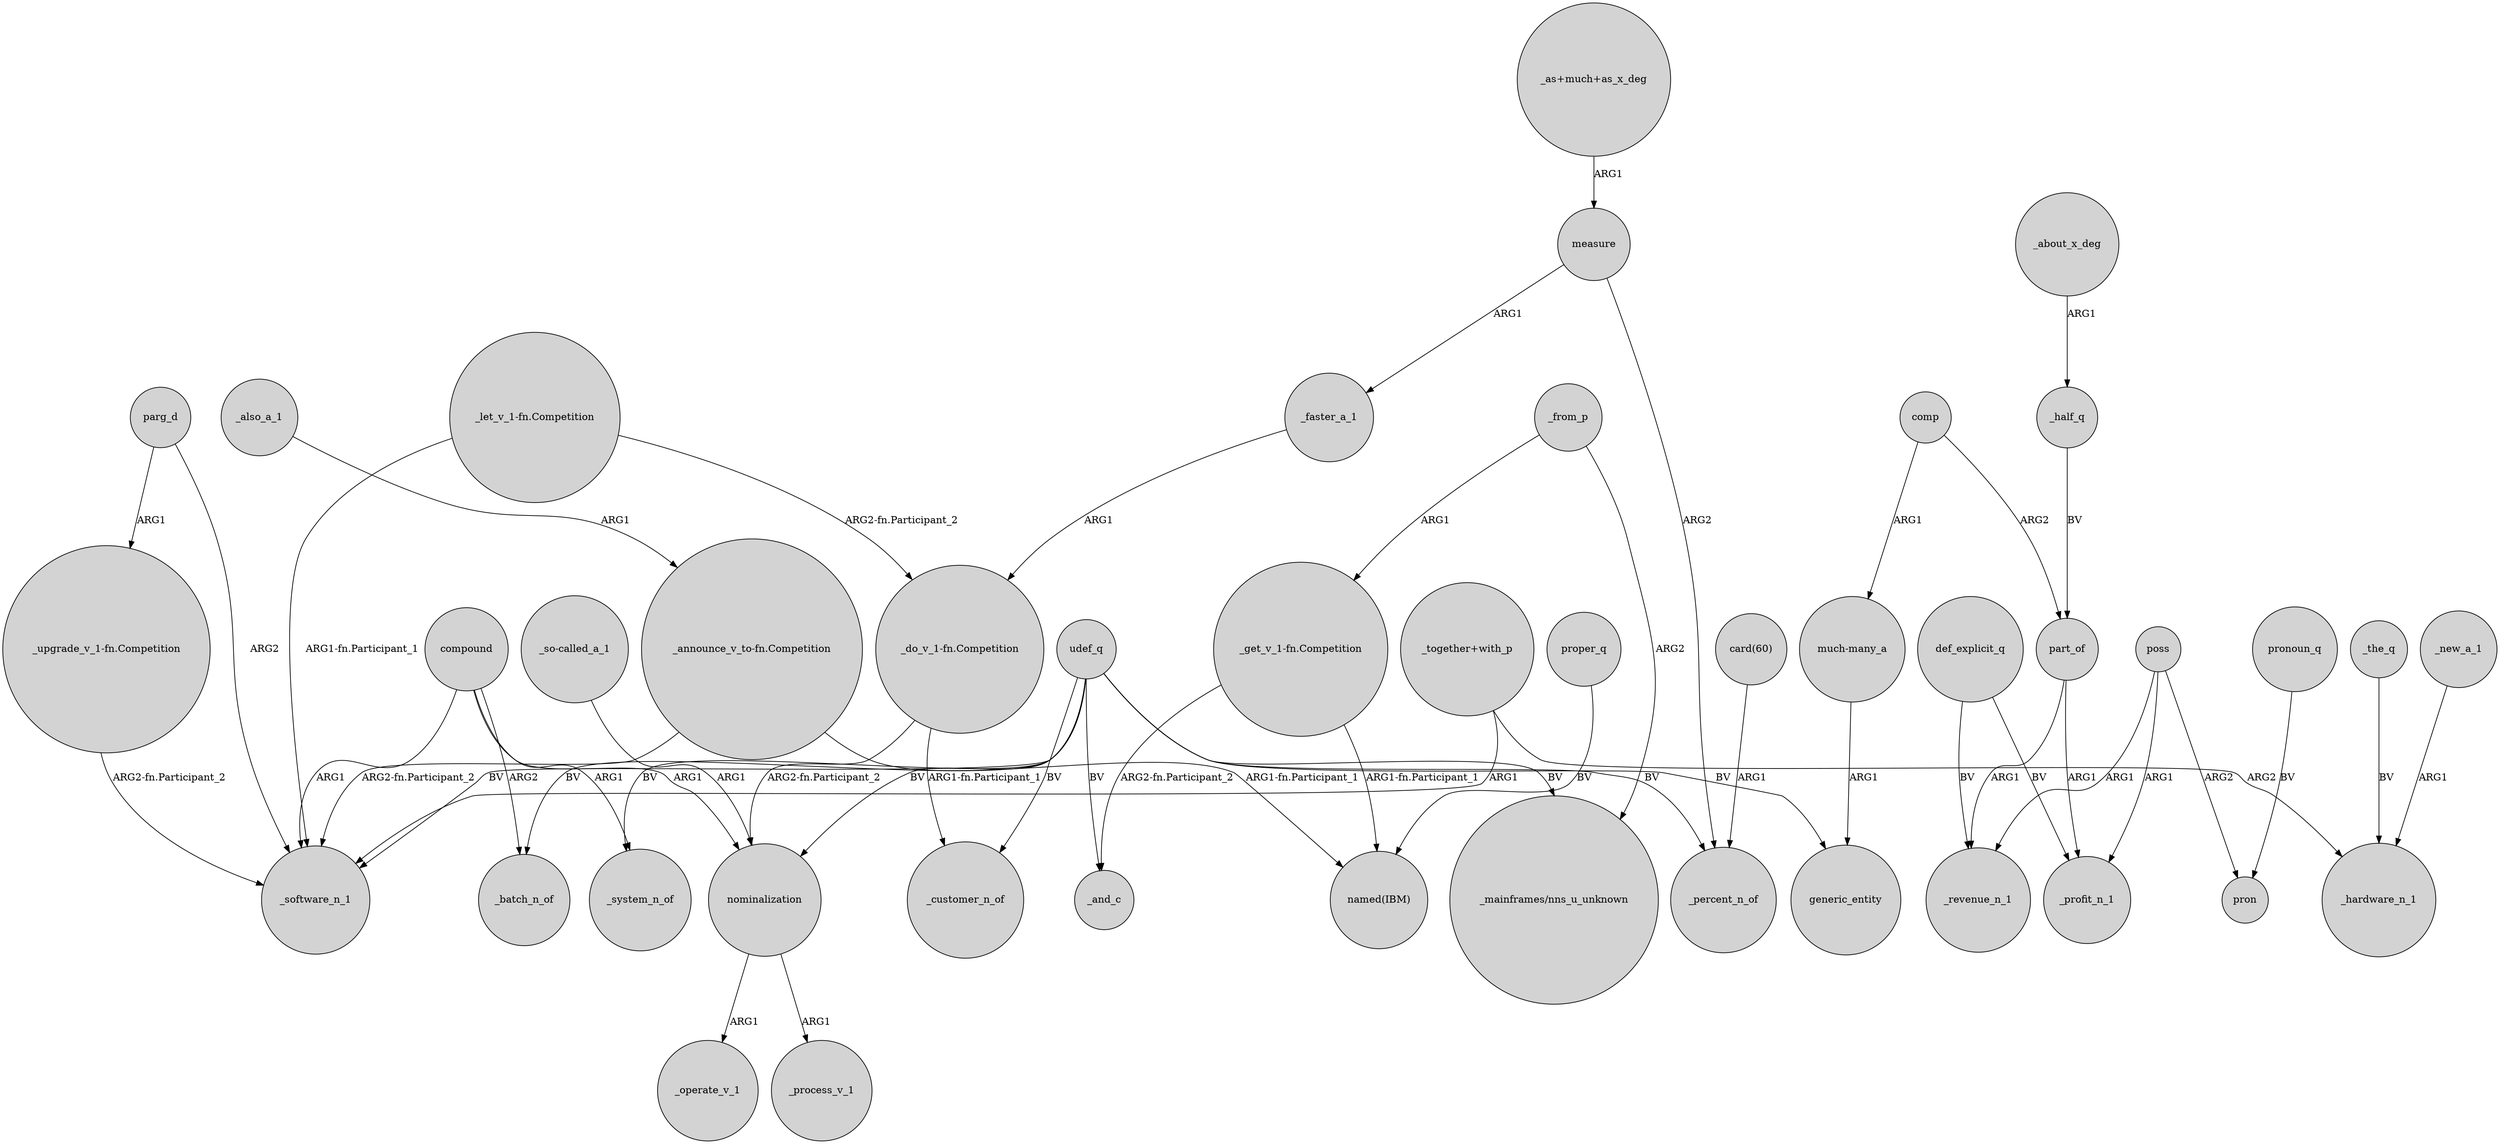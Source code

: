 digraph {
	node [shape=circle style=filled]
	parg_d -> "_upgrade_v_1-fn.Competition" [label=ARG1]
	compound -> _system_n_of [label=ARG1]
	_from_p -> "_mainframes/nns_u_unknown" [label=ARG2]
	def_explicit_q -> _profit_n_1 [label=BV]
	"_let_v_1-fn.Competition" -> _software_n_1 [label="ARG1-fn.Participant_1"]
	"_let_v_1-fn.Competition" -> "_do_v_1-fn.Competition" [label="ARG2-fn.Participant_2"]
	measure -> _percent_n_of [label=ARG2]
	"_upgrade_v_1-fn.Competition" -> _software_n_1 [label="ARG2-fn.Participant_2"]
	parg_d -> _software_n_1 [label=ARG2]
	poss -> _revenue_n_1 [label=ARG1]
	_about_x_deg -> _half_q [label=ARG1]
	"_do_v_1-fn.Competition" -> _customer_n_of [label="ARG1-fn.Participant_1"]
	_also_a_1 -> "_announce_v_to-fn.Competition" [label=ARG1]
	compound -> _batch_n_of [label=ARG2]
	_the_q -> _hardware_n_1 [label=BV]
	udef_q -> nominalization [label=BV]
	nominalization -> _operate_v_1 [label=ARG1]
	proper_q -> "named(IBM)" [label=BV]
	"_as+much+as_x_deg" -> measure [label=ARG1]
	udef_q -> _and_c [label=BV]
	def_explicit_q -> _revenue_n_1 [label=BV]
	"_get_v_1-fn.Competition" -> _and_c [label="ARG2-fn.Participant_2"]
	udef_q -> generic_entity [label=BV]
	"_announce_v_to-fn.Competition" -> "named(IBM)" [label="ARG1-fn.Participant_1"]
	_new_a_1 -> _hardware_n_1 [label=ARG1]
	comp -> part_of [label=ARG2]
	udef_q -> _batch_n_of [label=BV]
	pronoun_q -> pron [label=BV]
	compound -> nominalization [label=ARG1]
	poss -> pron [label=ARG2]
	comp -> "much-many_a" [label=ARG1]
	_from_p -> "_get_v_1-fn.Competition" [label=ARG1]
	_faster_a_1 -> "_do_v_1-fn.Competition" [label=ARG1]
	"much-many_a" -> generic_entity [label=ARG1]
	_half_q -> part_of [label=BV]
	poss -> _profit_n_1 [label=ARG1]
	udef_q -> _percent_n_of [label=BV]
	udef_q -> "_mainframes/nns_u_unknown" [label=BV]
	part_of -> _profit_n_1 [label=ARG1]
	"_together+with_p" -> _software_n_1 [label=ARG1]
	compound -> _software_n_1 [label=ARG1]
	udef_q -> _system_n_of [label=BV]
	udef_q -> _customer_n_of [label=BV]
	nominalization -> _process_v_1 [label=ARG1]
	"_so-called_a_1" -> nominalization [label=ARG1]
	part_of -> _revenue_n_1 [label=ARG1]
	udef_q -> _software_n_1 [label=BV]
	measure -> _faster_a_1 [label=ARG1]
	"_get_v_1-fn.Competition" -> "named(IBM)" [label="ARG1-fn.Participant_1"]
	"_announce_v_to-fn.Competition" -> _software_n_1 [label="ARG2-fn.Participant_2"]
	"card(60)" -> _percent_n_of [label=ARG1]
	"_do_v_1-fn.Competition" -> nominalization [label="ARG2-fn.Participant_2"]
	"_together+with_p" -> _hardware_n_1 [label=ARG2]
}

